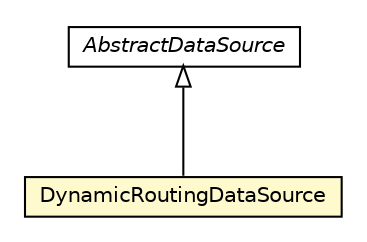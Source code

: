 #!/usr/local/bin/dot
#
# Class diagram 
# Generated by UMLGraph version R5_6_6-8-g8d7759 (http://www.umlgraph.org/)
#

digraph G {
	edge [fontname="Helvetica",fontsize=10,labelfontname="Helvetica",labelfontsize=10];
	node [fontname="Helvetica",fontsize=10,shape=plaintext];
	nodesep=0.25;
	ranksep=0.5;
	// org.dayatang.dsrouter.datasource.DynamicRoutingDataSource
	c245 [label=<<table title="org.dayatang.dsrouter.datasource.DynamicRoutingDataSource" border="0" cellborder="1" cellspacing="0" cellpadding="2" port="p" bgcolor="lemonChiffon" href="./DynamicRoutingDataSource.html">
		<tr><td><table border="0" cellspacing="0" cellpadding="1">
<tr><td align="center" balign="center"> DynamicRoutingDataSource </td></tr>
		</table></td></tr>
		</table>>, URL="./DynamicRoutingDataSource.html", fontname="Helvetica", fontcolor="black", fontsize=10.0];
	// org.dayatang.dsrouter.datasource.AbstractDataSource
	c246 [label=<<table title="org.dayatang.dsrouter.datasource.AbstractDataSource" border="0" cellborder="1" cellspacing="0" cellpadding="2" port="p" href="./AbstractDataSource.html">
		<tr><td><table border="0" cellspacing="0" cellpadding="1">
<tr><td align="center" balign="center"><font face="Helvetica-Oblique"> AbstractDataSource </font></td></tr>
		</table></td></tr>
		</table>>, URL="./AbstractDataSource.html", fontname="Helvetica", fontcolor="black", fontsize=10.0];
	//org.dayatang.dsrouter.datasource.DynamicRoutingDataSource extends org.dayatang.dsrouter.datasource.AbstractDataSource
	c246:p -> c245:p [dir=back,arrowtail=empty];
}

